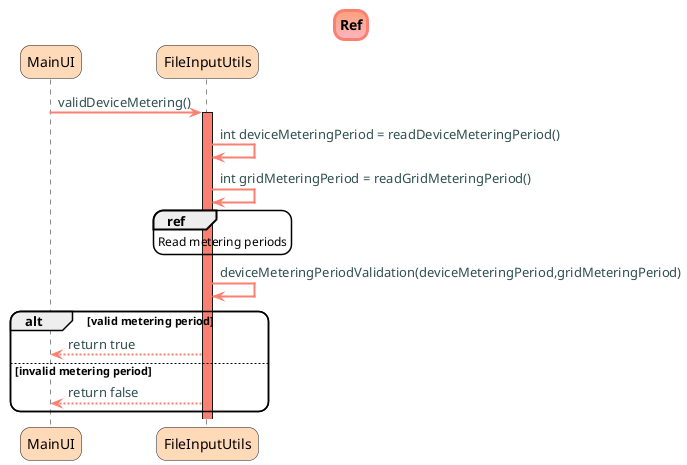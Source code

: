 @startuml

skinparam titleBorderRoundCorner 25
skinparam titleBorderThickness 3
skinparam titleBorderColor salmon
skinparam titleBackgroundColor lightsalmon-lightpink
skinparam FontName Verdana

title   Ref

skinparam actor {
	BorderColor salmon
	}

skinparam sequence {
	LifeLineBackgroundColor salmon
	ParticipantBackgroundColor PeachPuff
}

skinparam roundcorner 20

skinparam component {
  arrowThickness 2
  ArrowFontName Verdana
  ArrowColor salmon
  ArrowFontColor darkslategrey
}


MainUI -> FileInputUtils: validDeviceMetering()
activate FileInputUtils

FileInputUtils -> FileInputUtils: int deviceMeteringPeriod = readDeviceMeteringPeriod()
FileInputUtils -> FileInputUtils: int gridMeteringPeriod = readGridMeteringPeriod()
ref over FileInputUtils
  Read metering periods
end ref
FileInputUtils -> FileInputUtils: deviceMeteringPeriodValidation(deviceMeteringPeriod,gridMeteringPeriod)

alt valid metering period
FileInputUtils --> MainUI: return true

else      invalid metering period
FileInputUtils --> MainUI: return false

end


@enduml